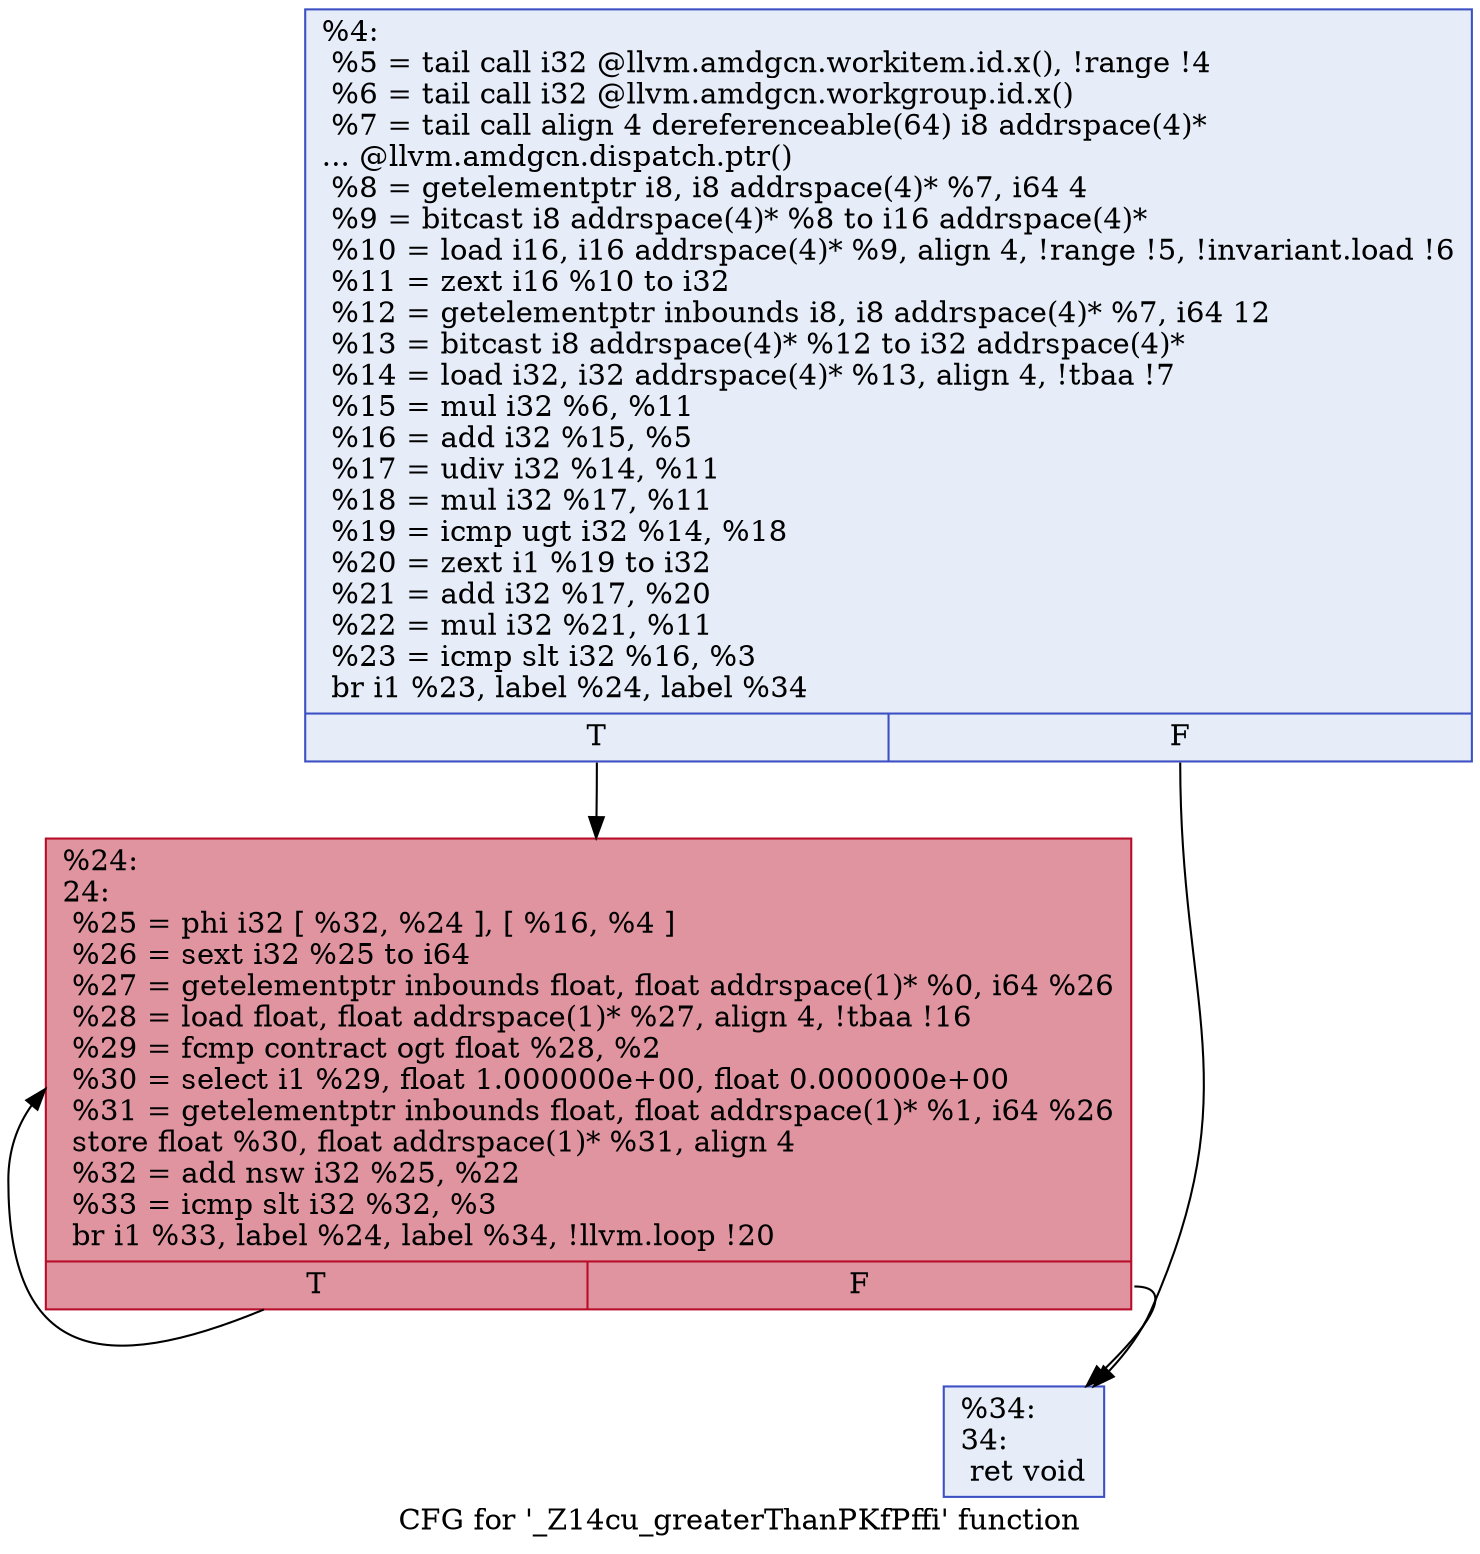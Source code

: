 digraph "CFG for '_Z14cu_greaterThanPKfPffi' function" {
	label="CFG for '_Z14cu_greaterThanPKfPffi' function";

	Node0x480b470 [shape=record,color="#3d50c3ff", style=filled, fillcolor="#c7d7f070",label="{%4:\l  %5 = tail call i32 @llvm.amdgcn.workitem.id.x(), !range !4\l  %6 = tail call i32 @llvm.amdgcn.workgroup.id.x()\l  %7 = tail call align 4 dereferenceable(64) i8 addrspace(4)*\l... @llvm.amdgcn.dispatch.ptr()\l  %8 = getelementptr i8, i8 addrspace(4)* %7, i64 4\l  %9 = bitcast i8 addrspace(4)* %8 to i16 addrspace(4)*\l  %10 = load i16, i16 addrspace(4)* %9, align 4, !range !5, !invariant.load !6\l  %11 = zext i16 %10 to i32\l  %12 = getelementptr inbounds i8, i8 addrspace(4)* %7, i64 12\l  %13 = bitcast i8 addrspace(4)* %12 to i32 addrspace(4)*\l  %14 = load i32, i32 addrspace(4)* %13, align 4, !tbaa !7\l  %15 = mul i32 %6, %11\l  %16 = add i32 %15, %5\l  %17 = udiv i32 %14, %11\l  %18 = mul i32 %17, %11\l  %19 = icmp ugt i32 %14, %18\l  %20 = zext i1 %19 to i32\l  %21 = add i32 %17, %20\l  %22 = mul i32 %21, %11\l  %23 = icmp slt i32 %16, %3\l  br i1 %23, label %24, label %34\l|{<s0>T|<s1>F}}"];
	Node0x480b470:s0 -> Node0x480b4c0;
	Node0x480b470:s1 -> Node0x480dab0;
	Node0x480b4c0 [shape=record,color="#b70d28ff", style=filled, fillcolor="#b70d2870",label="{%24:\l24:                                               \l  %25 = phi i32 [ %32, %24 ], [ %16, %4 ]\l  %26 = sext i32 %25 to i64\l  %27 = getelementptr inbounds float, float addrspace(1)* %0, i64 %26\l  %28 = load float, float addrspace(1)* %27, align 4, !tbaa !16\l  %29 = fcmp contract ogt float %28, %2\l  %30 = select i1 %29, float 1.000000e+00, float 0.000000e+00\l  %31 = getelementptr inbounds float, float addrspace(1)* %1, i64 %26\l  store float %30, float addrspace(1)* %31, align 4\l  %32 = add nsw i32 %25, %22\l  %33 = icmp slt i32 %32, %3\l  br i1 %33, label %24, label %34, !llvm.loop !20\l|{<s0>T|<s1>F}}"];
	Node0x480b4c0:s0 -> Node0x480b4c0;
	Node0x480b4c0:s1 -> Node0x480dab0;
	Node0x480dab0 [shape=record,color="#3d50c3ff", style=filled, fillcolor="#c7d7f070",label="{%34:\l34:                                               \l  ret void\l}"];
}
